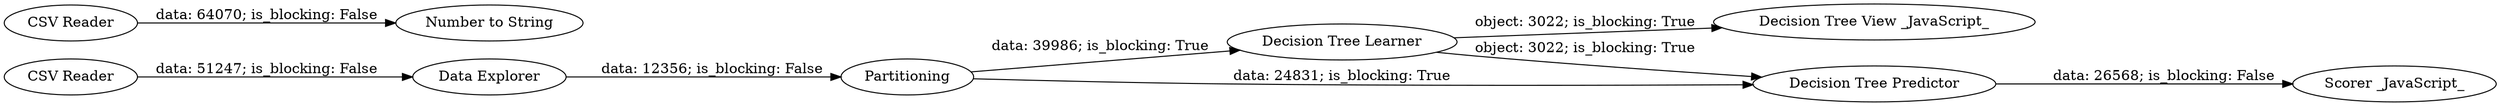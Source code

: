 digraph {
	"5265126841127759405_6" [label=Partitioning]
	"5265126841127759405_3" [label="Decision Tree Learner"]
	"5265126841127759405_2" [label="Data Explorer"]
	"5265126841127759405_8" [label="CSV Reader"]
	"5265126841127759405_7" [label="Decision Tree View _JavaScript_"]
	"5265126841127759405_5" [label="Scorer _JavaScript_"]
	"5265126841127759405_1" [label="CSV Reader"]
	"5265126841127759405_4" [label="Decision Tree Predictor"]
	"5265126841127759405_9" [label="Number to String"]
	"5265126841127759405_8" -> "5265126841127759405_9" [label="data: 64070; is_blocking: False"]
	"5265126841127759405_3" -> "5265126841127759405_7" [label="object: 3022; is_blocking: True"]
	"5265126841127759405_1" -> "5265126841127759405_2" [label="data: 51247; is_blocking: False"]
	"5265126841127759405_6" -> "5265126841127759405_4" [label="data: 24831; is_blocking: True"]
	"5265126841127759405_3" -> "5265126841127759405_4" [label="object: 3022; is_blocking: True"]
	"5265126841127759405_6" -> "5265126841127759405_3" [label="data: 39986; is_blocking: True"]
	"5265126841127759405_2" -> "5265126841127759405_6" [label="data: 12356; is_blocking: False"]
	"5265126841127759405_4" -> "5265126841127759405_5" [label="data: 26568; is_blocking: False"]
	rankdir=LR
}
